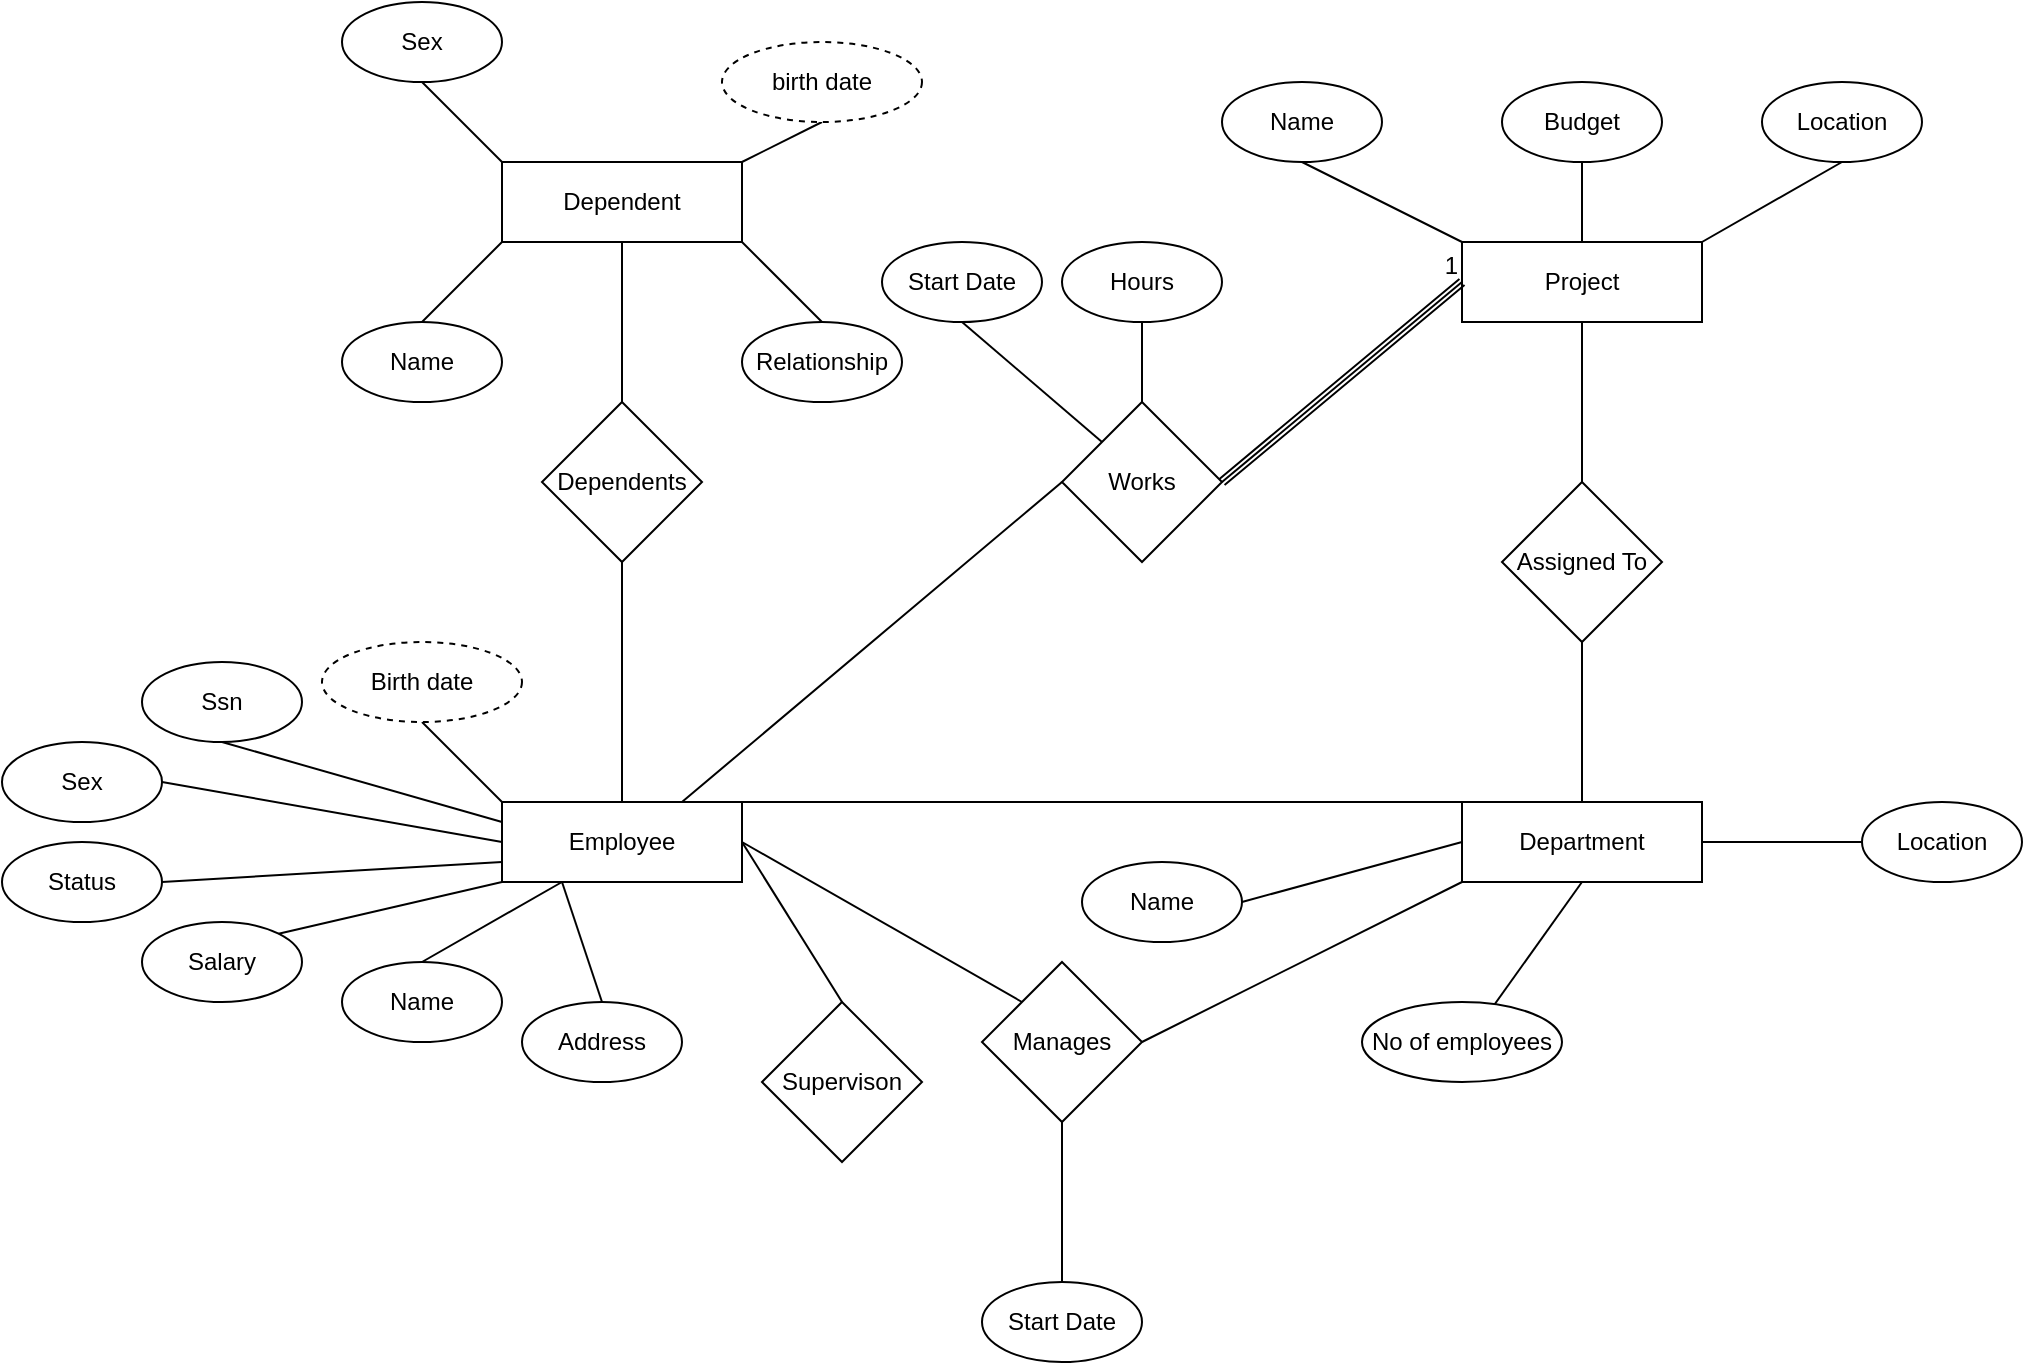 <?xml version="1.0" encoding="UTF-8"?>
<mxfile scale="1" border="0" version="23.1.1" type="google">
  <diagram name="Page-1" id="0QBZwQdaDu8JyAMSbpOg">
    <mxGraphModel dx="1900" dy="1622" grid="1" gridSize="10" guides="1" tooltips="1" connect="1" arrows="1" fold="1" page="1" pageScale="1" pageWidth="850" pageHeight="1100" math="0" shadow="0">
      <root>
        <mxCell id="0" />
        <mxCell id="1" parent="0" />
        <mxCell id="H2yFKOZgI8dJwa0kllos-1" value="Supervison" style="rhombus;whiteSpace=wrap;html=1;" parent="1" vertex="1">
          <mxGeometry x="250" y="340" width="80" height="80" as="geometry" />
        </mxCell>
        <mxCell id="H2yFKOZgI8dJwa0kllos-2" value="Employee" style="rounded=0;whiteSpace=wrap;html=1;" parent="1" vertex="1">
          <mxGeometry x="120" y="240" width="120" height="40" as="geometry" />
        </mxCell>
        <mxCell id="H2yFKOZgI8dJwa0kllos-4" value="Ssn" style="ellipse;whiteSpace=wrap;html=1;" parent="1" vertex="1">
          <mxGeometry x="-60" y="170" width="80" height="40" as="geometry" />
        </mxCell>
        <mxCell id="H2yFKOZgI8dJwa0kllos-5" value="Sex" style="ellipse;whiteSpace=wrap;html=1;" parent="1" vertex="1">
          <mxGeometry x="-130" y="210" width="80" height="40" as="geometry" />
        </mxCell>
        <mxCell id="H2yFKOZgI8dJwa0kllos-6" value="Status" style="ellipse;whiteSpace=wrap;html=1;" parent="1" vertex="1">
          <mxGeometry x="-130" y="260" width="80" height="40" as="geometry" />
        </mxCell>
        <mxCell id="H2yFKOZgI8dJwa0kllos-7" value="Salary" style="ellipse;whiteSpace=wrap;html=1;" parent="1" vertex="1">
          <mxGeometry x="-60" y="300" width="80" height="40" as="geometry" />
        </mxCell>
        <mxCell id="H2yFKOZgI8dJwa0kllos-8" value="Address" style="ellipse;whiteSpace=wrap;html=1;" parent="1" vertex="1">
          <mxGeometry x="130" y="340" width="80" height="40" as="geometry" />
        </mxCell>
        <mxCell id="H2yFKOZgI8dJwa0kllos-9" value="Name" style="ellipse;whiteSpace=wrap;html=1;" parent="1" vertex="1">
          <mxGeometry x="40" y="320" width="80" height="40" as="geometry" />
        </mxCell>
        <mxCell id="H2yFKOZgI8dJwa0kllos-11" value="" style="endArrow=none;html=1;rounded=0;exitX=0;exitY=0;exitDx=0;exitDy=0;entryX=0.5;entryY=1;entryDx=0;entryDy=0;" parent="1" source="H2yFKOZgI8dJwa0kllos-2" edge="1">
          <mxGeometry width="50" height="50" relative="1" as="geometry">
            <mxPoint x="390" y="300" as="sourcePoint" />
            <mxPoint x="80" y="200" as="targetPoint" />
          </mxGeometry>
        </mxCell>
        <mxCell id="H2yFKOZgI8dJwa0kllos-12" value="" style="endArrow=none;html=1;rounded=0;entryX=0.5;entryY=1;entryDx=0;entryDy=0;exitX=0;exitY=0.25;exitDx=0;exitDy=0;" parent="1" source="H2yFKOZgI8dJwa0kllos-2" target="H2yFKOZgI8dJwa0kllos-4" edge="1">
          <mxGeometry width="50" height="50" relative="1" as="geometry">
            <mxPoint x="-10" y="280" as="sourcePoint" />
            <mxPoint x="40" y="230" as="targetPoint" />
          </mxGeometry>
        </mxCell>
        <mxCell id="H2yFKOZgI8dJwa0kllos-14" value="" style="endArrow=none;html=1;rounded=0;exitX=1;exitY=0.5;exitDx=0;exitDy=0;entryX=0;entryY=0.5;entryDx=0;entryDy=0;" parent="1" source="H2yFKOZgI8dJwa0kllos-5" target="H2yFKOZgI8dJwa0kllos-2" edge="1">
          <mxGeometry width="50" height="50" relative="1" as="geometry">
            <mxPoint x="390" y="300" as="sourcePoint" />
            <mxPoint x="440" y="250" as="targetPoint" />
          </mxGeometry>
        </mxCell>
        <mxCell id="H2yFKOZgI8dJwa0kllos-15" value="" style="endArrow=none;html=1;rounded=0;exitX=1;exitY=0.5;exitDx=0;exitDy=0;entryX=0;entryY=0.75;entryDx=0;entryDy=0;" parent="1" source="H2yFKOZgI8dJwa0kllos-6" target="H2yFKOZgI8dJwa0kllos-2" edge="1">
          <mxGeometry width="50" height="50" relative="1" as="geometry">
            <mxPoint x="390" y="300" as="sourcePoint" />
            <mxPoint x="440" y="250" as="targetPoint" />
          </mxGeometry>
        </mxCell>
        <mxCell id="H2yFKOZgI8dJwa0kllos-16" value="" style="endArrow=none;html=1;rounded=0;exitX=1;exitY=0;exitDx=0;exitDy=0;entryX=0;entryY=1;entryDx=0;entryDy=0;" parent="1" source="H2yFKOZgI8dJwa0kllos-7" target="H2yFKOZgI8dJwa0kllos-2" edge="1">
          <mxGeometry width="50" height="50" relative="1" as="geometry">
            <mxPoint x="390" y="300" as="sourcePoint" />
            <mxPoint x="120" y="280" as="targetPoint" />
          </mxGeometry>
        </mxCell>
        <mxCell id="H2yFKOZgI8dJwa0kllos-17" value="" style="endArrow=none;html=1;rounded=0;exitX=0.5;exitY=0;exitDx=0;exitDy=0;entryX=0.25;entryY=1;entryDx=0;entryDy=0;" parent="1" source="H2yFKOZgI8dJwa0kllos-9" target="H2yFKOZgI8dJwa0kllos-2" edge="1">
          <mxGeometry width="50" height="50" relative="1" as="geometry">
            <mxPoint x="390" y="300" as="sourcePoint" />
            <mxPoint x="130" y="290" as="targetPoint" />
          </mxGeometry>
        </mxCell>
        <mxCell id="H2yFKOZgI8dJwa0kllos-18" value="" style="endArrow=none;html=1;rounded=0;exitX=1;exitY=0.5;exitDx=0;exitDy=0;entryX=0.5;entryY=0;entryDx=0;entryDy=0;" parent="1" source="H2yFKOZgI8dJwa0kllos-2" target="H2yFKOZgI8dJwa0kllos-1" edge="1">
          <mxGeometry width="50" height="50" relative="1" as="geometry">
            <mxPoint x="390" y="300" as="sourcePoint" />
            <mxPoint x="440" y="250" as="targetPoint" />
          </mxGeometry>
        </mxCell>
        <mxCell id="H2yFKOZgI8dJwa0kllos-20" value="Dependents" style="rhombus;whiteSpace=wrap;html=1;" parent="1" vertex="1">
          <mxGeometry x="140" y="40" width="80" height="80" as="geometry" />
        </mxCell>
        <mxCell id="H2yFKOZgI8dJwa0kllos-21" value="" style="endArrow=none;html=1;rounded=0;exitX=0.5;exitY=0;exitDx=0;exitDy=0;entryX=0.5;entryY=1;entryDx=0;entryDy=0;" parent="1" source="H2yFKOZgI8dJwa0kllos-2" target="H2yFKOZgI8dJwa0kllos-20" edge="1">
          <mxGeometry width="50" height="50" relative="1" as="geometry">
            <mxPoint x="390" y="300" as="sourcePoint" />
            <mxPoint x="440" y="250" as="targetPoint" />
          </mxGeometry>
        </mxCell>
        <mxCell id="H2yFKOZgI8dJwa0kllos-22" value="Dependent" style="rounded=0;whiteSpace=wrap;html=1;" parent="1" vertex="1">
          <mxGeometry x="120" y="-80" width="120" height="40" as="geometry" />
        </mxCell>
        <mxCell id="H2yFKOZgI8dJwa0kllos-23" value="" style="endArrow=none;html=1;rounded=0;exitX=0.5;exitY=1;exitDx=0;exitDy=0;entryX=0.5;entryY=0;entryDx=0;entryDy=0;" parent="1" source="H2yFKOZgI8dJwa0kllos-22" target="H2yFKOZgI8dJwa0kllos-20" edge="1">
          <mxGeometry width="50" height="50" relative="1" as="geometry">
            <mxPoint x="390" y="10" as="sourcePoint" />
            <mxPoint x="440" y="-40" as="targetPoint" />
          </mxGeometry>
        </mxCell>
        <mxCell id="H2yFKOZgI8dJwa0kllos-24" value="Name" style="ellipse;whiteSpace=wrap;html=1;" parent="1" vertex="1">
          <mxGeometry x="40" width="80" height="40" as="geometry" />
        </mxCell>
        <mxCell id="H2yFKOZgI8dJwa0kllos-26" value="Sex" style="ellipse;whiteSpace=wrap;html=1;" parent="1" vertex="1">
          <mxGeometry x="40" y="-160" width="80" height="40" as="geometry" />
        </mxCell>
        <mxCell id="H2yFKOZgI8dJwa0kllos-28" value="Relationship" style="ellipse;whiteSpace=wrap;html=1;" parent="1" vertex="1">
          <mxGeometry x="240" width="80" height="40" as="geometry" />
        </mxCell>
        <mxCell id="H2yFKOZgI8dJwa0kllos-29" value="" style="endArrow=none;html=1;rounded=0;exitX=0.5;exitY=0;exitDx=0;exitDy=0;entryX=1;entryY=1;entryDx=0;entryDy=0;" parent="1" source="H2yFKOZgI8dJwa0kllos-28" target="H2yFKOZgI8dJwa0kllos-22" edge="1">
          <mxGeometry width="50" height="50" relative="1" as="geometry">
            <mxPoint x="390" y="10" as="sourcePoint" />
            <mxPoint x="440" y="-40" as="targetPoint" />
          </mxGeometry>
        </mxCell>
        <mxCell id="H2yFKOZgI8dJwa0kllos-30" value="" style="endArrow=none;html=1;rounded=0;entryX=0;entryY=1;entryDx=0;entryDy=0;exitX=0.5;exitY=0;exitDx=0;exitDy=0;" parent="1" source="H2yFKOZgI8dJwa0kllos-24" target="H2yFKOZgI8dJwa0kllos-22" edge="1">
          <mxGeometry width="50" height="50" relative="1" as="geometry">
            <mxPoint x="-30" y="10" as="sourcePoint" />
            <mxPoint x="20" y="-40" as="targetPoint" />
          </mxGeometry>
        </mxCell>
        <mxCell id="H2yFKOZgI8dJwa0kllos-31" value="" style="endArrow=none;html=1;rounded=0;entryX=0.5;entryY=1;entryDx=0;entryDy=0;exitX=1;exitY=0;exitDx=0;exitDy=0;" parent="1" source="H2yFKOZgI8dJwa0kllos-22" target="rk6sMs76RRtcxG_p9XOM-6" edge="1">
          <mxGeometry width="50" height="50" relative="1" as="geometry">
            <mxPoint x="390" y="10" as="sourcePoint" />
            <mxPoint x="280" y="-120" as="targetPoint" />
          </mxGeometry>
        </mxCell>
        <mxCell id="H2yFKOZgI8dJwa0kllos-32" value="" style="endArrow=none;html=1;rounded=0;exitX=0.5;exitY=1;exitDx=0;exitDy=0;entryX=0;entryY=0;entryDx=0;entryDy=0;" parent="1" source="H2yFKOZgI8dJwa0kllos-26" target="H2yFKOZgI8dJwa0kllos-22" edge="1">
          <mxGeometry width="50" height="50" relative="1" as="geometry">
            <mxPoint x="390" y="10" as="sourcePoint" />
            <mxPoint x="440" y="-40" as="targetPoint" />
          </mxGeometry>
        </mxCell>
        <mxCell id="H2yFKOZgI8dJwa0kllos-33" value="" style="endArrow=none;html=1;rounded=0;exitX=0.25;exitY=1;exitDx=0;exitDy=0;entryX=0.5;entryY=0;entryDx=0;entryDy=0;" parent="1" source="H2yFKOZgI8dJwa0kllos-2" target="H2yFKOZgI8dJwa0kllos-8" edge="1">
          <mxGeometry width="50" height="50" relative="1" as="geometry">
            <mxPoint x="390" y="200" as="sourcePoint" />
            <mxPoint x="440" y="150" as="targetPoint" />
          </mxGeometry>
        </mxCell>
        <mxCell id="H2yFKOZgI8dJwa0kllos-34" value="Works" style="rhombus;whiteSpace=wrap;html=1;" parent="1" vertex="1">
          <mxGeometry x="400" y="40" width="80" height="80" as="geometry" />
        </mxCell>
        <mxCell id="H2yFKOZgI8dJwa0kllos-35" value="" style="endArrow=none;html=1;rounded=0;exitX=0.75;exitY=0;exitDx=0;exitDy=0;entryX=0;entryY=0.5;entryDx=0;entryDy=0;" parent="1" source="H2yFKOZgI8dJwa0kllos-2" target="H2yFKOZgI8dJwa0kllos-34" edge="1">
          <mxGeometry width="50" height="50" relative="1" as="geometry">
            <mxPoint x="390" y="200" as="sourcePoint" />
            <mxPoint x="440" y="150" as="targetPoint" />
          </mxGeometry>
        </mxCell>
        <mxCell id="H2yFKOZgI8dJwa0kllos-36" value="Hours" style="ellipse;whiteSpace=wrap;html=1;" parent="1" vertex="1">
          <mxGeometry x="400" y="-40" width="80" height="40" as="geometry" />
        </mxCell>
        <mxCell id="H2yFKOZgI8dJwa0kllos-37" value="Start Date" style="ellipse;whiteSpace=wrap;html=1;" parent="1" vertex="1">
          <mxGeometry x="310" y="-40" width="80" height="40" as="geometry" />
        </mxCell>
        <mxCell id="H2yFKOZgI8dJwa0kllos-38" value="" style="endArrow=none;html=1;rounded=0;entryX=0.5;entryY=1;entryDx=0;entryDy=0;exitX=0.5;exitY=0;exitDx=0;exitDy=0;" parent="1" source="H2yFKOZgI8dJwa0kllos-34" target="H2yFKOZgI8dJwa0kllos-36" edge="1">
          <mxGeometry width="50" height="50" relative="1" as="geometry">
            <mxPoint x="390" y="60" as="sourcePoint" />
            <mxPoint x="440" y="10" as="targetPoint" />
          </mxGeometry>
        </mxCell>
        <mxCell id="H2yFKOZgI8dJwa0kllos-40" value="" style="endArrow=none;html=1;rounded=0;entryX=0.5;entryY=1;entryDx=0;entryDy=0;exitX=0;exitY=0;exitDx=0;exitDy=0;" parent="1" source="H2yFKOZgI8dJwa0kllos-34" target="H2yFKOZgI8dJwa0kllos-37" edge="1">
          <mxGeometry width="50" height="50" relative="1" as="geometry">
            <mxPoint x="390" y="60" as="sourcePoint" />
            <mxPoint x="440" y="10" as="targetPoint" />
          </mxGeometry>
        </mxCell>
        <mxCell id="H2yFKOZgI8dJwa0kllos-41" value="Project" style="rounded=0;whiteSpace=wrap;html=1;" parent="1" vertex="1">
          <mxGeometry x="600" y="-40" width="120" height="40" as="geometry" />
        </mxCell>
        <mxCell id="H2yFKOZgI8dJwa0kllos-42" value="" style="endArrow=none;html=1;rounded=0;entryX=0;entryY=0.5;entryDx=0;entryDy=0;exitX=1;exitY=0.5;exitDx=0;exitDy=0;" parent="1" source="H2yFKOZgI8dJwa0kllos-34" target="H2yFKOZgI8dJwa0kllos-41" edge="1">
          <mxGeometry width="50" height="50" relative="1" as="geometry">
            <mxPoint x="390" y="60" as="sourcePoint" />
            <mxPoint x="440" y="10" as="targetPoint" />
          </mxGeometry>
        </mxCell>
        <mxCell id="H2yFKOZgI8dJwa0kllos-43" value="Name" style="ellipse;whiteSpace=wrap;html=1;" parent="1" vertex="1">
          <mxGeometry x="480" y="-120" width="80" height="40" as="geometry" />
        </mxCell>
        <mxCell id="H2yFKOZgI8dJwa0kllos-44" value="Budget" style="ellipse;whiteSpace=wrap;html=1;" parent="1" vertex="1">
          <mxGeometry x="620" y="-120" width="80" height="40" as="geometry" />
        </mxCell>
        <mxCell id="H2yFKOZgI8dJwa0kllos-45" value="Location" style="ellipse;whiteSpace=wrap;html=1;" parent="1" vertex="1">
          <mxGeometry x="750" y="-120" width="80" height="40" as="geometry" />
        </mxCell>
        <mxCell id="H2yFKOZgI8dJwa0kllos-46" value="" style="endArrow=none;html=1;rounded=0;entryX=0.5;entryY=1;entryDx=0;entryDy=0;exitX=0;exitY=0;exitDx=0;exitDy=0;" parent="1" source="H2yFKOZgI8dJwa0kllos-41" target="H2yFKOZgI8dJwa0kllos-43" edge="1">
          <mxGeometry width="50" height="50" relative="1" as="geometry">
            <mxPoint x="390" y="60" as="sourcePoint" />
            <mxPoint x="440" y="10" as="targetPoint" />
          </mxGeometry>
        </mxCell>
        <mxCell id="H2yFKOZgI8dJwa0kllos-47" value="" style="endArrow=none;html=1;rounded=0;entryX=0.5;entryY=1;entryDx=0;entryDy=0;exitX=1;exitY=0;exitDx=0;exitDy=0;" parent="1" source="H2yFKOZgI8dJwa0kllos-41" target="H2yFKOZgI8dJwa0kllos-45" edge="1">
          <mxGeometry width="50" height="50" relative="1" as="geometry">
            <mxPoint x="620" y="80" as="sourcePoint" />
            <mxPoint x="670" y="30" as="targetPoint" />
          </mxGeometry>
        </mxCell>
        <mxCell id="H2yFKOZgI8dJwa0kllos-48" value="" style="endArrow=none;html=1;rounded=0;entryX=0.5;entryY=1;entryDx=0;entryDy=0;exitX=0.5;exitY=0;exitDx=0;exitDy=0;" parent="1" source="H2yFKOZgI8dJwa0kllos-41" target="H2yFKOZgI8dJwa0kllos-44" edge="1">
          <mxGeometry width="50" height="50" relative="1" as="geometry">
            <mxPoint x="390" y="60" as="sourcePoint" />
            <mxPoint x="440" y="10" as="targetPoint" />
          </mxGeometry>
        </mxCell>
        <mxCell id="H2yFKOZgI8dJwa0kllos-49" value="Assigned To" style="rhombus;whiteSpace=wrap;html=1;" parent="1" vertex="1">
          <mxGeometry x="620" y="80" width="80" height="80" as="geometry" />
        </mxCell>
        <mxCell id="H2yFKOZgI8dJwa0kllos-53" value="" style="endArrow=none;html=1;rounded=0;entryX=0.5;entryY=1;entryDx=0;entryDy=0;exitX=0.5;exitY=0;exitDx=0;exitDy=0;" parent="1" source="H2yFKOZgI8dJwa0kllos-49" target="H2yFKOZgI8dJwa0kllos-41" edge="1">
          <mxGeometry width="50" height="50" relative="1" as="geometry">
            <mxPoint x="390" y="170" as="sourcePoint" />
            <mxPoint x="440" y="120" as="targetPoint" />
          </mxGeometry>
        </mxCell>
        <mxCell id="H2yFKOZgI8dJwa0kllos-54" value="Department" style="rounded=0;whiteSpace=wrap;html=1;" parent="1" vertex="1">
          <mxGeometry x="600" y="240" width="120" height="40" as="geometry" />
        </mxCell>
        <mxCell id="H2yFKOZgI8dJwa0kllos-55" value="" style="endArrow=none;html=1;rounded=0;entryX=0.5;entryY=1;entryDx=0;entryDy=0;exitX=0.5;exitY=0;exitDx=0;exitDy=0;" parent="1" source="H2yFKOZgI8dJwa0kllos-54" target="H2yFKOZgI8dJwa0kllos-49" edge="1">
          <mxGeometry width="50" height="50" relative="1" as="geometry">
            <mxPoint x="390" y="170" as="sourcePoint" />
            <mxPoint x="440" y="120" as="targetPoint" />
          </mxGeometry>
        </mxCell>
        <mxCell id="H2yFKOZgI8dJwa0kllos-56" value="Location" style="ellipse;whiteSpace=wrap;html=1;" parent="1" vertex="1">
          <mxGeometry x="800" y="240" width="80" height="40" as="geometry" />
        </mxCell>
        <mxCell id="H2yFKOZgI8dJwa0kllos-57" value="Name" style="ellipse;whiteSpace=wrap;html=1;" parent="1" vertex="1">
          <mxGeometry x="410" y="270" width="80" height="40" as="geometry" />
        </mxCell>
        <mxCell id="H2yFKOZgI8dJwa0kllos-58" value="" style="endArrow=none;html=1;rounded=0;entryX=0;entryY=0.5;entryDx=0;entryDy=0;exitX=1;exitY=0.5;exitDx=0;exitDy=0;" parent="1" source="H2yFKOZgI8dJwa0kllos-57" target="H2yFKOZgI8dJwa0kllos-54" edge="1">
          <mxGeometry width="50" height="50" relative="1" as="geometry">
            <mxPoint x="390" y="170" as="sourcePoint" />
            <mxPoint x="440" y="120" as="targetPoint" />
          </mxGeometry>
        </mxCell>
        <mxCell id="H2yFKOZgI8dJwa0kllos-59" value="" style="endArrow=none;html=1;rounded=0;entryX=0;entryY=0.5;entryDx=0;entryDy=0;exitX=1;exitY=0.5;exitDx=0;exitDy=0;" parent="1" source="H2yFKOZgI8dJwa0kllos-54" target="H2yFKOZgI8dJwa0kllos-56" edge="1">
          <mxGeometry width="50" height="50" relative="1" as="geometry">
            <mxPoint x="390" y="170" as="sourcePoint" />
            <mxPoint x="440" y="120" as="targetPoint" />
          </mxGeometry>
        </mxCell>
        <mxCell id="H2yFKOZgI8dJwa0kllos-61" value="" style="endArrow=none;html=1;rounded=0;exitX=1;exitY=0;exitDx=0;exitDy=0;entryX=0;entryY=0.5;entryDx=0;entryDy=0;" parent="1" source="H2yFKOZgI8dJwa0kllos-2" edge="1">
          <mxGeometry width="50" height="50" relative="1" as="geometry">
            <mxPoint x="390" y="330" as="sourcePoint" />
            <mxPoint x="320" y="240" as="targetPoint" />
          </mxGeometry>
        </mxCell>
        <mxCell id="H2yFKOZgI8dJwa0kllos-64" value="Manages" style="rhombus;whiteSpace=wrap;html=1;" parent="1" vertex="1">
          <mxGeometry x="360" y="320" width="80" height="80" as="geometry" />
        </mxCell>
        <mxCell id="H2yFKOZgI8dJwa0kllos-65" value="" style="endArrow=none;html=1;rounded=0;exitX=1;exitY=0.5;exitDx=0;exitDy=0;entryX=0;entryY=0;entryDx=0;entryDy=0;" parent="1" source="H2yFKOZgI8dJwa0kllos-2" target="H2yFKOZgI8dJwa0kllos-64" edge="1">
          <mxGeometry width="50" height="50" relative="1" as="geometry">
            <mxPoint x="390" y="330" as="sourcePoint" />
            <mxPoint x="440" y="280" as="targetPoint" />
          </mxGeometry>
        </mxCell>
        <mxCell id="H2yFKOZgI8dJwa0kllos-67" value="Start Date" style="ellipse;whiteSpace=wrap;html=1;" parent="1" vertex="1">
          <mxGeometry x="360" y="480" width="80" height="40" as="geometry" />
        </mxCell>
        <mxCell id="H2yFKOZgI8dJwa0kllos-68" value="" style="endArrow=none;html=1;rounded=0;exitX=0.5;exitY=1;exitDx=0;exitDy=0;entryX=0.5;entryY=0;entryDx=0;entryDy=0;" parent="1" source="H2yFKOZgI8dJwa0kllos-64" target="H2yFKOZgI8dJwa0kllos-67" edge="1">
          <mxGeometry width="50" height="50" relative="1" as="geometry">
            <mxPoint x="390" y="330" as="sourcePoint" />
            <mxPoint x="440" y="280" as="targetPoint" />
          </mxGeometry>
        </mxCell>
        <mxCell id="H2yFKOZgI8dJwa0kllos-69" value="" style="endArrow=none;html=1;rounded=0;exitX=1;exitY=0.5;exitDx=0;exitDy=0;entryX=0;entryY=1;entryDx=0;entryDy=0;" parent="1" source="H2yFKOZgI8dJwa0kllos-64" target="H2yFKOZgI8dJwa0kllos-54" edge="1">
          <mxGeometry width="50" height="50" relative="1" as="geometry">
            <mxPoint x="390" y="330" as="sourcePoint" />
            <mxPoint x="440" y="280" as="targetPoint" />
          </mxGeometry>
        </mxCell>
        <mxCell id="H2yFKOZgI8dJwa0kllos-70" value="" style="endArrow=none;html=1;rounded=0;entryX=1;entryY=0.5;entryDx=0;entryDy=0;exitX=0;exitY=0;exitDx=0;exitDy=0;" parent="1" source="H2yFKOZgI8dJwa0kllos-54" edge="1">
          <mxGeometry width="50" height="50" relative="1" as="geometry">
            <mxPoint x="390" y="330" as="sourcePoint" />
            <mxPoint x="400" y="240" as="targetPoint" />
          </mxGeometry>
        </mxCell>
        <mxCell id="H2yFKOZgI8dJwa0kllos-72" value="" style="endArrow=none;html=1;rounded=0;exitX=0.5;exitY=0;exitDx=0;exitDy=0;entryX=0.5;entryY=1;entryDx=0;entryDy=0;" parent="1" target="H2yFKOZgI8dJwa0kllos-54" edge="1">
          <mxGeometry width="50" height="50" relative="1" as="geometry">
            <mxPoint x="610" y="350" as="sourcePoint" />
            <mxPoint x="440" y="210" as="targetPoint" />
          </mxGeometry>
        </mxCell>
        <mxCell id="rk6sMs76RRtcxG_p9XOM-2" value="" style="endArrow=none;html=1;rounded=0;" parent="1" edge="1">
          <mxGeometry relative="1" as="geometry">
            <mxPoint x="320" y="240" as="sourcePoint" />
            <mxPoint x="530" y="240" as="targetPoint" />
            <Array as="points">
              <mxPoint x="420" y="240" />
            </Array>
          </mxGeometry>
        </mxCell>
        <mxCell id="rk6sMs76RRtcxG_p9XOM-3" value="" style="shape=link;html=1;rounded=0;exitX=1;exitY=0.5;exitDx=0;exitDy=0;" parent="1" source="H2yFKOZgI8dJwa0kllos-34" edge="1">
          <mxGeometry relative="1" as="geometry">
            <mxPoint x="490" y="70" as="sourcePoint" />
            <mxPoint x="600" y="-20" as="targetPoint" />
          </mxGeometry>
        </mxCell>
        <mxCell id="rk6sMs76RRtcxG_p9XOM-4" value="1" style="resizable=0;html=1;whiteSpace=wrap;align=right;verticalAlign=bottom;" parent="rk6sMs76RRtcxG_p9XOM-3" connectable="0" vertex="1">
          <mxGeometry x="1" relative="1" as="geometry" />
        </mxCell>
        <mxCell id="rk6sMs76RRtcxG_p9XOM-6" value="birth date" style="ellipse;whiteSpace=wrap;html=1;align=center;dashed=1;" parent="1" vertex="1">
          <mxGeometry x="230" y="-140" width="100" height="40" as="geometry" />
        </mxCell>
        <mxCell id="_IbDzBlGLKhWupRbvQgT-1" value="Birth date" style="ellipse;whiteSpace=wrap;html=1;align=center;dashed=1;" vertex="1" parent="1">
          <mxGeometry x="30" y="160" width="100" height="40" as="geometry" />
        </mxCell>
        <mxCell id="_IbDzBlGLKhWupRbvQgT-2" value="No of employees" style="ellipse;whiteSpace=wrap;html=1;align=center;" vertex="1" parent="1">
          <mxGeometry x="550" y="340" width="100" height="40" as="geometry" />
        </mxCell>
      </root>
    </mxGraphModel>
  </diagram>
</mxfile>
Prasad.drawio.xml
Displaying Prasad.drawio.xml.
